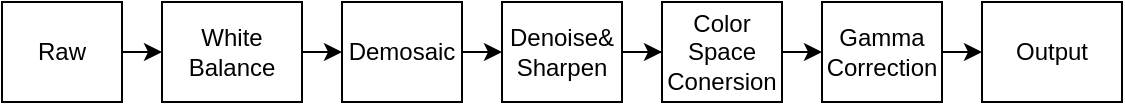 <mxfile version="20.7.4" type="github">
  <diagram id="2MUG9d1LZeGgCwPpjBkD" name="第 1 页">
    <mxGraphModel dx="868" dy="678" grid="1" gridSize="10" guides="1" tooltips="1" connect="1" arrows="1" fold="1" page="1" pageScale="1" pageWidth="827" pageHeight="1169" math="0" shadow="0">
      <root>
        <mxCell id="0" />
        <mxCell id="1" parent="0" />
        <mxCell id="TiVt-5K4AGDPVAFv3fzT-5" style="edgeStyle=orthogonalEdgeStyle;rounded=0;orthogonalLoop=1;jettySize=auto;html=1;exitX=1;exitY=0.5;exitDx=0;exitDy=0;entryX=0;entryY=0.5;entryDx=0;entryDy=0;" edge="1" parent="1" source="TiVt-5K4AGDPVAFv3fzT-1" target="TiVt-5K4AGDPVAFv3fzT-4">
          <mxGeometry relative="1" as="geometry" />
        </mxCell>
        <mxCell id="TiVt-5K4AGDPVAFv3fzT-1" value="Raw" style="rounded=0;whiteSpace=wrap;html=1;" vertex="1" parent="1">
          <mxGeometry x="30" y="250" width="60" height="50" as="geometry" />
        </mxCell>
        <mxCell id="TiVt-5K4AGDPVAFv3fzT-2" value="Output" style="rounded=0;whiteSpace=wrap;html=1;" vertex="1" parent="1">
          <mxGeometry x="520" y="250" width="70" height="50" as="geometry" />
        </mxCell>
        <mxCell id="TiVt-5K4AGDPVAFv3fzT-7" style="edgeStyle=orthogonalEdgeStyle;rounded=0;orthogonalLoop=1;jettySize=auto;html=1;exitX=1;exitY=0.5;exitDx=0;exitDy=0;entryX=0;entryY=0.5;entryDx=0;entryDy=0;" edge="1" parent="1" source="TiVt-5K4AGDPVAFv3fzT-4" target="TiVt-5K4AGDPVAFv3fzT-6">
          <mxGeometry relative="1" as="geometry" />
        </mxCell>
        <mxCell id="TiVt-5K4AGDPVAFv3fzT-4" value="White Balance" style="rounded=0;whiteSpace=wrap;html=1;" vertex="1" parent="1">
          <mxGeometry x="110" y="250" width="70" height="50" as="geometry" />
        </mxCell>
        <mxCell id="TiVt-5K4AGDPVAFv3fzT-9" style="edgeStyle=orthogonalEdgeStyle;rounded=0;orthogonalLoop=1;jettySize=auto;html=1;exitX=1;exitY=0.5;exitDx=0;exitDy=0;entryX=0;entryY=0.5;entryDx=0;entryDy=0;" edge="1" parent="1" source="TiVt-5K4AGDPVAFv3fzT-6" target="TiVt-5K4AGDPVAFv3fzT-8">
          <mxGeometry relative="1" as="geometry" />
        </mxCell>
        <mxCell id="TiVt-5K4AGDPVAFv3fzT-6" value="Demosaic" style="rounded=0;whiteSpace=wrap;html=1;" vertex="1" parent="1">
          <mxGeometry x="200" y="250" width="60" height="50" as="geometry" />
        </mxCell>
        <mxCell id="TiVt-5K4AGDPVAFv3fzT-11" style="edgeStyle=orthogonalEdgeStyle;rounded=0;orthogonalLoop=1;jettySize=auto;html=1;entryX=0;entryY=0.5;entryDx=0;entryDy=0;" edge="1" parent="1" source="TiVt-5K4AGDPVAFv3fzT-8" target="TiVt-5K4AGDPVAFv3fzT-10">
          <mxGeometry relative="1" as="geometry" />
        </mxCell>
        <mxCell id="TiVt-5K4AGDPVAFv3fzT-8" value="Denoise&amp;amp;&lt;br&gt;Sharpen" style="rounded=0;whiteSpace=wrap;html=1;" vertex="1" parent="1">
          <mxGeometry x="280" y="250" width="60" height="50" as="geometry" />
        </mxCell>
        <mxCell id="TiVt-5K4AGDPVAFv3fzT-13" style="edgeStyle=orthogonalEdgeStyle;rounded=0;orthogonalLoop=1;jettySize=auto;html=1;exitX=1;exitY=0.5;exitDx=0;exitDy=0;entryX=0;entryY=0.5;entryDx=0;entryDy=0;" edge="1" parent="1" source="TiVt-5K4AGDPVAFv3fzT-10" target="TiVt-5K4AGDPVAFv3fzT-12">
          <mxGeometry relative="1" as="geometry" />
        </mxCell>
        <mxCell id="TiVt-5K4AGDPVAFv3fzT-10" value="Color Space Conersion" style="rounded=0;whiteSpace=wrap;html=1;" vertex="1" parent="1">
          <mxGeometry x="360" y="250" width="60" height="50" as="geometry" />
        </mxCell>
        <mxCell id="TiVt-5K4AGDPVAFv3fzT-14" style="edgeStyle=orthogonalEdgeStyle;rounded=0;orthogonalLoop=1;jettySize=auto;html=1;exitX=1;exitY=0.5;exitDx=0;exitDy=0;entryX=0;entryY=0.5;entryDx=0;entryDy=0;" edge="1" parent="1" source="TiVt-5K4AGDPVAFv3fzT-12" target="TiVt-5K4AGDPVAFv3fzT-2">
          <mxGeometry relative="1" as="geometry" />
        </mxCell>
        <mxCell id="TiVt-5K4AGDPVAFv3fzT-12" value="Gamma Correction" style="rounded=0;whiteSpace=wrap;html=1;" vertex="1" parent="1">
          <mxGeometry x="440" y="250" width="60" height="50" as="geometry" />
        </mxCell>
      </root>
    </mxGraphModel>
  </diagram>
</mxfile>
